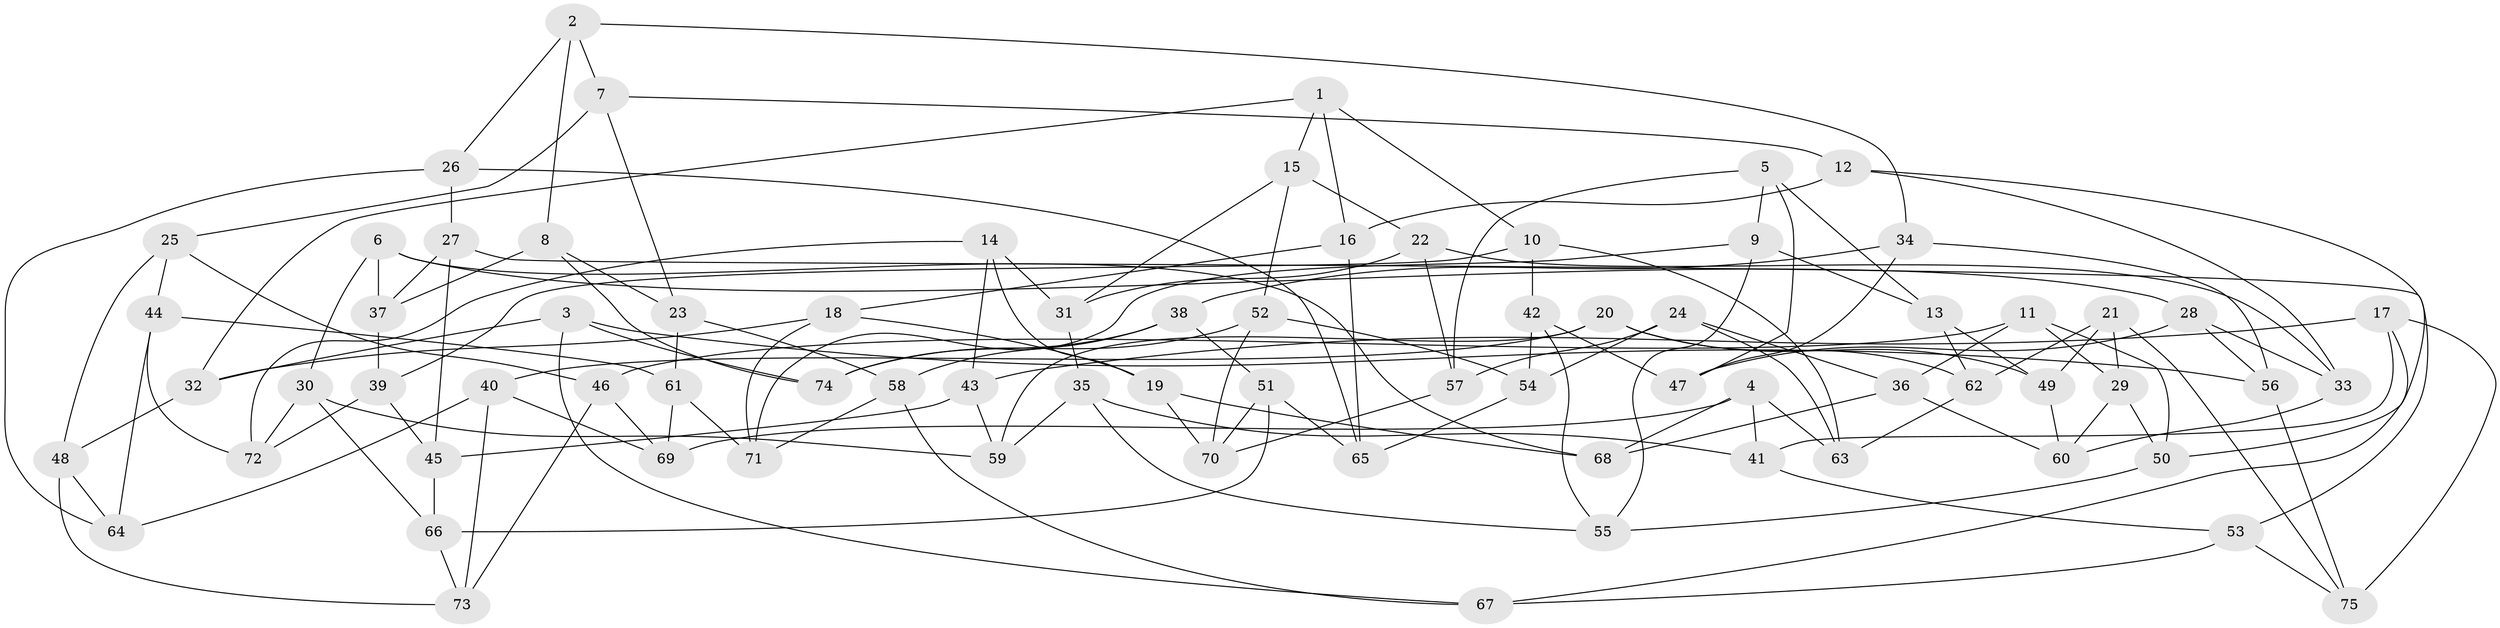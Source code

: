 // Generated by graph-tools (version 1.1) at 2025/16/03/09/25 04:16:34]
// undirected, 75 vertices, 150 edges
graph export_dot {
graph [start="1"]
  node [color=gray90,style=filled];
  1;
  2;
  3;
  4;
  5;
  6;
  7;
  8;
  9;
  10;
  11;
  12;
  13;
  14;
  15;
  16;
  17;
  18;
  19;
  20;
  21;
  22;
  23;
  24;
  25;
  26;
  27;
  28;
  29;
  30;
  31;
  32;
  33;
  34;
  35;
  36;
  37;
  38;
  39;
  40;
  41;
  42;
  43;
  44;
  45;
  46;
  47;
  48;
  49;
  50;
  51;
  52;
  53;
  54;
  55;
  56;
  57;
  58;
  59;
  60;
  61;
  62;
  63;
  64;
  65;
  66;
  67;
  68;
  69;
  70;
  71;
  72;
  73;
  74;
  75;
  1 -- 32;
  1 -- 16;
  1 -- 10;
  1 -- 15;
  2 -- 26;
  2 -- 8;
  2 -- 34;
  2 -- 7;
  3 -- 74;
  3 -- 56;
  3 -- 67;
  3 -- 32;
  4 -- 41;
  4 -- 63;
  4 -- 68;
  4 -- 69;
  5 -- 13;
  5 -- 57;
  5 -- 9;
  5 -- 47;
  6 -- 37;
  6 -- 30;
  6 -- 28;
  6 -- 68;
  7 -- 25;
  7 -- 12;
  7 -- 23;
  8 -- 23;
  8 -- 37;
  8 -- 74;
  9 -- 13;
  9 -- 71;
  9 -- 55;
  10 -- 39;
  10 -- 63;
  10 -- 42;
  11 -- 46;
  11 -- 50;
  11 -- 36;
  11 -- 29;
  12 -- 33;
  12 -- 50;
  12 -- 16;
  13 -- 49;
  13 -- 62;
  14 -- 72;
  14 -- 43;
  14 -- 19;
  14 -- 31;
  15 -- 22;
  15 -- 52;
  15 -- 31;
  16 -- 65;
  16 -- 18;
  17 -- 41;
  17 -- 43;
  17 -- 67;
  17 -- 75;
  18 -- 32;
  18 -- 71;
  18 -- 19;
  19 -- 68;
  19 -- 70;
  20 -- 40;
  20 -- 49;
  20 -- 59;
  20 -- 62;
  21 -- 75;
  21 -- 62;
  21 -- 49;
  21 -- 29;
  22 -- 33;
  22 -- 57;
  22 -- 31;
  23 -- 61;
  23 -- 58;
  24 -- 57;
  24 -- 54;
  24 -- 63;
  24 -- 36;
  25 -- 44;
  25 -- 48;
  25 -- 46;
  26 -- 64;
  26 -- 27;
  26 -- 65;
  27 -- 37;
  27 -- 45;
  27 -- 53;
  28 -- 56;
  28 -- 47;
  28 -- 33;
  29 -- 50;
  29 -- 60;
  30 -- 66;
  30 -- 72;
  30 -- 59;
  31 -- 35;
  32 -- 48;
  33 -- 60;
  34 -- 56;
  34 -- 47;
  34 -- 38;
  35 -- 55;
  35 -- 59;
  35 -- 41;
  36 -- 68;
  36 -- 60;
  37 -- 39;
  38 -- 58;
  38 -- 51;
  38 -- 74;
  39 -- 45;
  39 -- 72;
  40 -- 64;
  40 -- 73;
  40 -- 69;
  41 -- 53;
  42 -- 55;
  42 -- 47;
  42 -- 54;
  43 -- 45;
  43 -- 59;
  44 -- 72;
  44 -- 64;
  44 -- 61;
  45 -- 66;
  46 -- 69;
  46 -- 73;
  48 -- 73;
  48 -- 64;
  49 -- 60;
  50 -- 55;
  51 -- 66;
  51 -- 70;
  51 -- 65;
  52 -- 70;
  52 -- 74;
  52 -- 54;
  53 -- 75;
  53 -- 67;
  54 -- 65;
  56 -- 75;
  57 -- 70;
  58 -- 67;
  58 -- 71;
  61 -- 69;
  61 -- 71;
  62 -- 63;
  66 -- 73;
}
